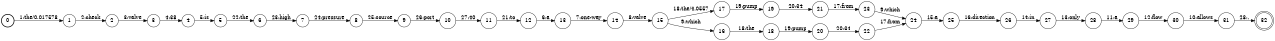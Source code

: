 digraph FST {
rankdir = LR;
size = "8.5,11";
label = "";
center = 1;
orientation = Portrait;
ranksep = "0.4";
nodesep = "0.25";
0 [label = "0", shape = circle, style = bold, fontsize = 14]
	0 -> 1 [label = "1:the/0.017578", fontsize = 14];
1 [label = "1", shape = circle, style = solid, fontsize = 14]
	1 -> 2 [label = "2:check", fontsize = 14];
2 [label = "2", shape = circle, style = solid, fontsize = 14]
	2 -> 3 [label = "3:valve", fontsize = 14];
3 [label = "3", shape = circle, style = solid, fontsize = 14]
	3 -> 4 [label = "4:38", fontsize = 14];
4 [label = "4", shape = circle, style = solid, fontsize = 14]
	4 -> 5 [label = "5:is", fontsize = 14];
5 [label = "5", shape = circle, style = solid, fontsize = 14]
	5 -> 6 [label = "22:the", fontsize = 14];
6 [label = "6", shape = circle, style = solid, fontsize = 14]
	6 -> 7 [label = "23:high", fontsize = 14];
7 [label = "7", shape = circle, style = solid, fontsize = 14]
	7 -> 8 [label = "24:pressure", fontsize = 14];
8 [label = "8", shape = circle, style = solid, fontsize = 14]
	8 -> 9 [label = "25:source", fontsize = 14];
9 [label = "9", shape = circle, style = solid, fontsize = 14]
	9 -> 10 [label = "26:port", fontsize = 14];
10 [label = "10", shape = circle, style = solid, fontsize = 14]
	10 -> 11 [label = "27:40", fontsize = 14];
11 [label = "11", shape = circle, style = solid, fontsize = 14]
	11 -> 12 [label = "21:to", fontsize = 14];
12 [label = "12", shape = circle, style = solid, fontsize = 14]
	12 -> 13 [label = "6:a", fontsize = 14];
13 [label = "13", shape = circle, style = solid, fontsize = 14]
	13 -> 14 [label = "7:one-way", fontsize = 14];
14 [label = "14", shape = circle, style = solid, fontsize = 14]
	14 -> 15 [label = "8:valve", fontsize = 14];
15 [label = "15", shape = circle, style = solid, fontsize = 14]
	15 -> 17 [label = "18:the/4.0557", fontsize = 14];
	15 -> 16 [label = "9:which", fontsize = 14];
16 [label = "16", shape = circle, style = solid, fontsize = 14]
	16 -> 18 [label = "18:the", fontsize = 14];
17 [label = "17", shape = circle, style = solid, fontsize = 14]
	17 -> 19 [label = "19:pump", fontsize = 14];
18 [label = "18", shape = circle, style = solid, fontsize = 14]
	18 -> 20 [label = "19:pump", fontsize = 14];
19 [label = "19", shape = circle, style = solid, fontsize = 14]
	19 -> 21 [label = "20:34", fontsize = 14];
20 [label = "20", shape = circle, style = solid, fontsize = 14]
	20 -> 22 [label = "20:34", fontsize = 14];
21 [label = "21", shape = circle, style = solid, fontsize = 14]
	21 -> 23 [label = "17:from", fontsize = 14];
22 [label = "22", shape = circle, style = solid, fontsize = 14]
	22 -> 24 [label = "17:from", fontsize = 14];
23 [label = "23", shape = circle, style = solid, fontsize = 14]
	23 -> 24 [label = "9:which", fontsize = 14];
24 [label = "24", shape = circle, style = solid, fontsize = 14]
	24 -> 25 [label = "15:a", fontsize = 14];
25 [label = "25", shape = circle, style = solid, fontsize = 14]
	25 -> 26 [label = "16:direction", fontsize = 14];
26 [label = "26", shape = circle, style = solid, fontsize = 14]
	26 -> 27 [label = "14:in", fontsize = 14];
27 [label = "27", shape = circle, style = solid, fontsize = 14]
	27 -> 28 [label = "13:only", fontsize = 14];
28 [label = "28", shape = circle, style = solid, fontsize = 14]
	28 -> 29 [label = "11:a", fontsize = 14];
29 [label = "29", shape = circle, style = solid, fontsize = 14]
	29 -> 30 [label = "12:flow", fontsize = 14];
30 [label = "30", shape = circle, style = solid, fontsize = 14]
	30 -> 31 [label = "10:allows", fontsize = 14];
31 [label = "31", shape = circle, style = solid, fontsize = 14]
	31 -> 32 [label = "28:.", fontsize = 14];
32 [label = "32", shape = doublecircle, style = solid, fontsize = 14]
}
